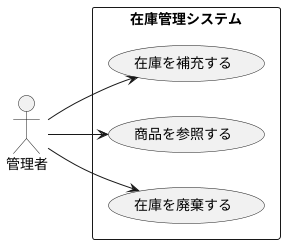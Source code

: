 @startuml BB注文管理システムユースケース図
left to right direction
actor 管理者

rectangle 在庫管理システム {
  usecase "在庫を補充する" as UC1
  usecase "商品を参照する" as UC2
  usecase "在庫を廃棄する" as UC3

}

管理者 --> UC1
管理者 --> UC2
管理者 --> UC3
@enduml

